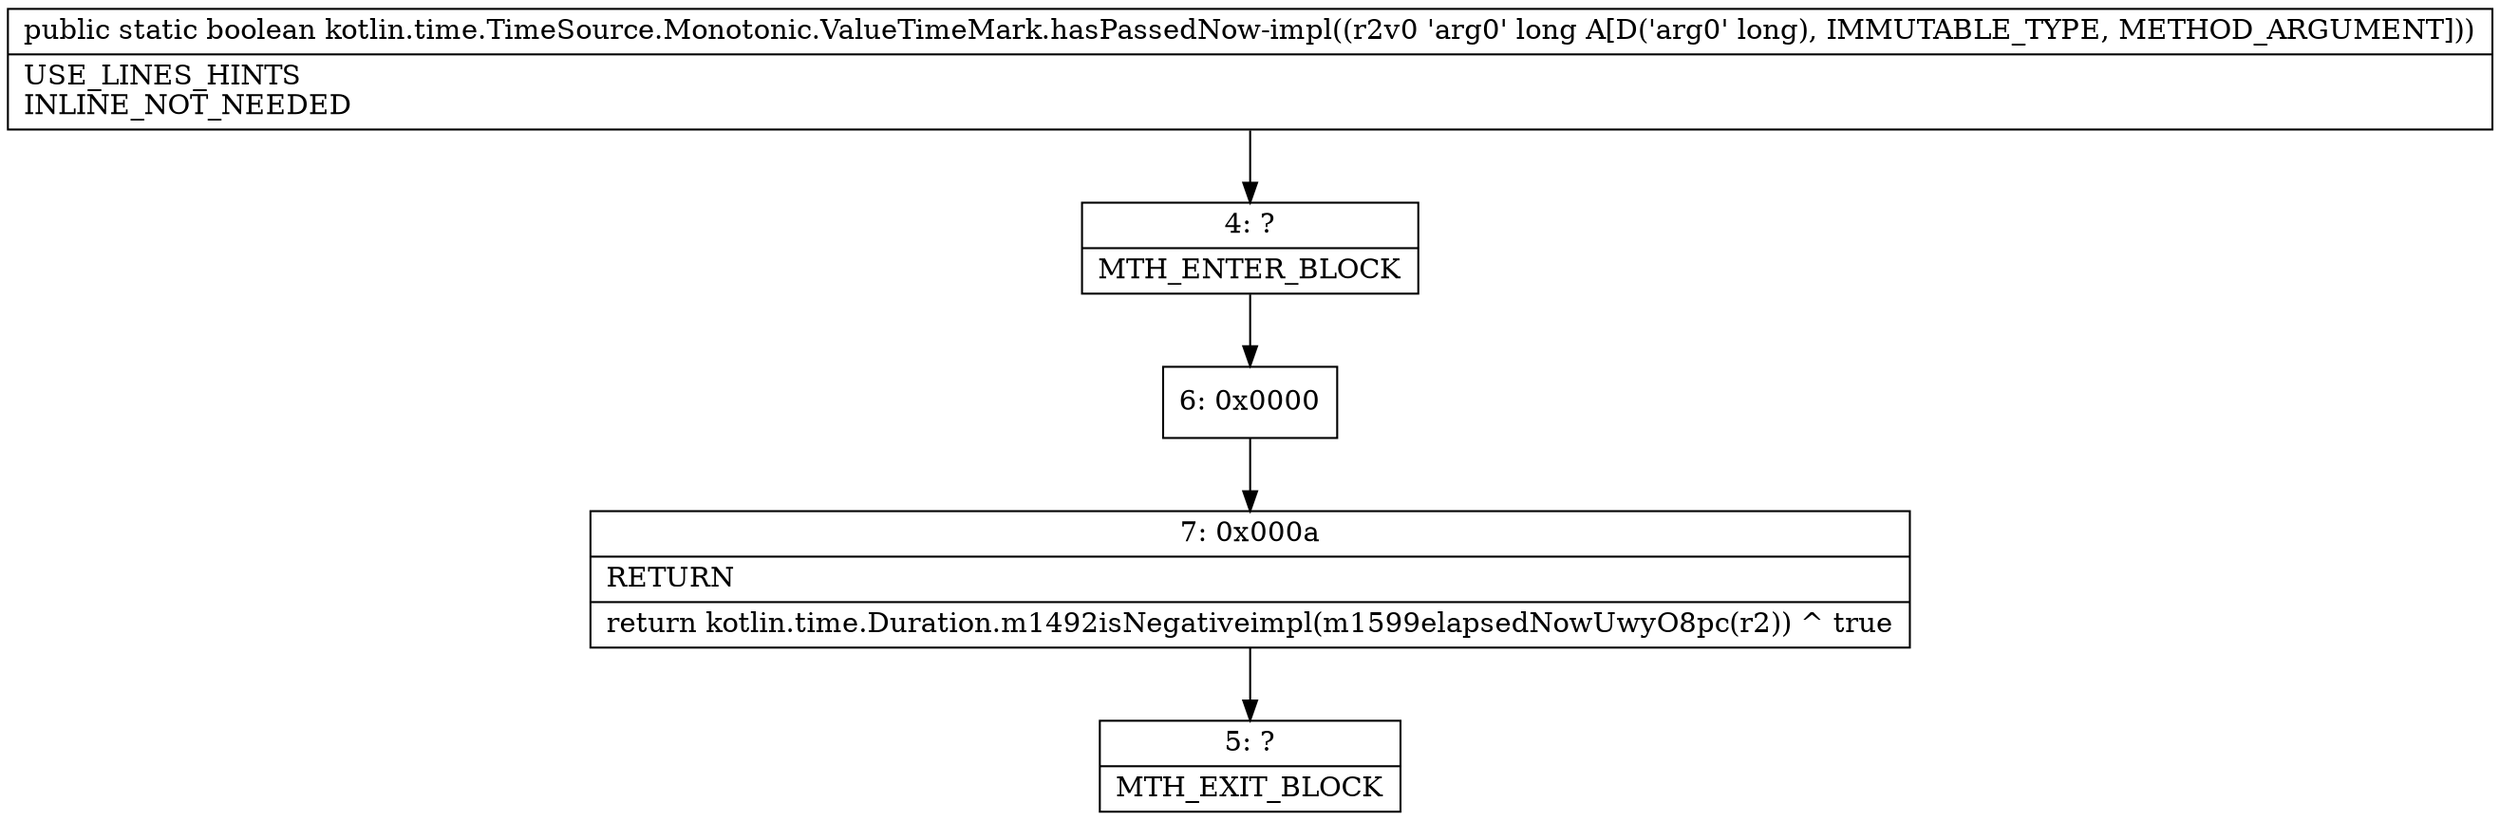 digraph "CFG forkotlin.time.TimeSource.Monotonic.ValueTimeMark.hasPassedNow\-impl(J)Z" {
Node_4 [shape=record,label="{4\:\ ?|MTH_ENTER_BLOCK\l}"];
Node_6 [shape=record,label="{6\:\ 0x0000}"];
Node_7 [shape=record,label="{7\:\ 0x000a|RETURN\l|return kotlin.time.Duration.m1492isNegativeimpl(m1599elapsedNowUwyO8pc(r2)) ^ true\l}"];
Node_5 [shape=record,label="{5\:\ ?|MTH_EXIT_BLOCK\l}"];
MethodNode[shape=record,label="{public static boolean kotlin.time.TimeSource.Monotonic.ValueTimeMark.hasPassedNow\-impl((r2v0 'arg0' long A[D('arg0' long), IMMUTABLE_TYPE, METHOD_ARGUMENT]))  | USE_LINES_HINTS\lINLINE_NOT_NEEDED\l}"];
MethodNode -> Node_4;Node_4 -> Node_6;
Node_6 -> Node_7;
Node_7 -> Node_5;
}

